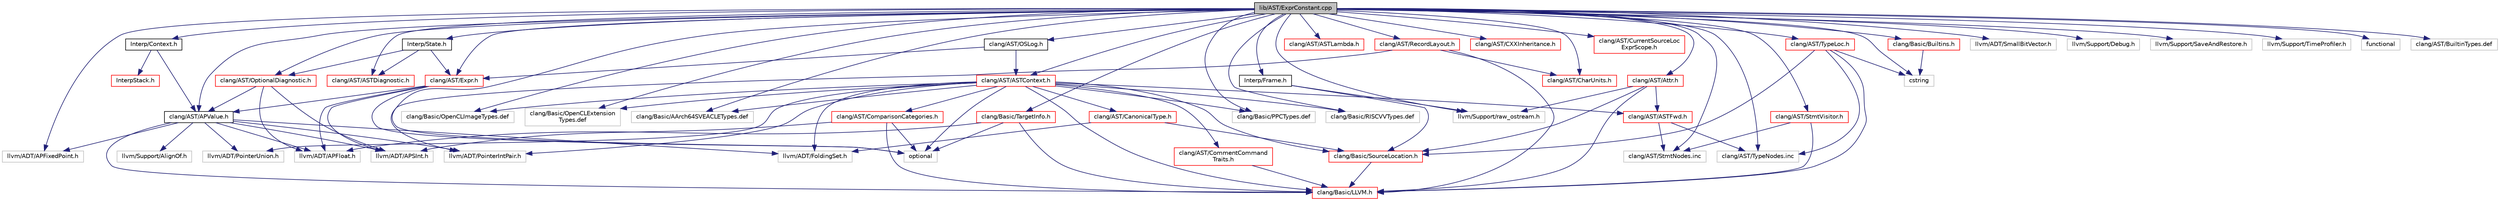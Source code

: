 digraph "lib/AST/ExprConstant.cpp"
{
 // LATEX_PDF_SIZE
  bgcolor="transparent";
  edge [fontname="Helvetica",fontsize="10",labelfontname="Helvetica",labelfontsize="10"];
  node [fontname="Helvetica",fontsize="10",shape=record];
  Node1 [label="lib/AST/ExprConstant.cpp",height=0.2,width=0.4,color="black", fillcolor="grey75", style="filled", fontcolor="black",tooltip=" "];
  Node1 -> Node2 [color="midnightblue",fontsize="10",style="solid",fontname="Helvetica"];
  Node2 [label="Interp/Context.h",height=0.2,width=0.4,color="black",URL="$Context_8h.html",tooltip=" "];
  Node2 -> Node3 [color="midnightblue",fontsize="10",style="solid",fontname="Helvetica"];
  Node3 [label="InterpStack.h",height=0.2,width=0.4,color="red",URL="$InterpStack_8h.html",tooltip=" "];
  Node2 -> Node16 [color="midnightblue",fontsize="10",style="solid",fontname="Helvetica"];
  Node16 [label="clang/AST/APValue.h",height=0.2,width=0.4,color="black",URL="$APValue_8h.html",tooltip=" "];
  Node16 -> Node7 [color="midnightblue",fontsize="10",style="solid",fontname="Helvetica"];
  Node7 [label="clang/Basic/LLVM.h",height=0.2,width=0.4,color="red",URL="$LLVM_8h.html",tooltip=" "];
  Node16 -> Node17 [color="midnightblue",fontsize="10",style="solid",fontname="Helvetica"];
  Node17 [label="llvm/ADT/APFixedPoint.h",height=0.2,width=0.4,color="grey75",tooltip=" "];
  Node16 -> Node18 [color="midnightblue",fontsize="10",style="solid",fontname="Helvetica"];
  Node18 [label="llvm/ADT/APFloat.h",height=0.2,width=0.4,color="grey75",tooltip=" "];
  Node16 -> Node10 [color="midnightblue",fontsize="10",style="solid",fontname="Helvetica"];
  Node10 [label="llvm/ADT/APSInt.h",height=0.2,width=0.4,color="grey75",tooltip=" "];
  Node16 -> Node19 [color="midnightblue",fontsize="10",style="solid",fontname="Helvetica"];
  Node19 [label="llvm/ADT/FoldingSet.h",height=0.2,width=0.4,color="grey75",tooltip=" "];
  Node16 -> Node20 [color="midnightblue",fontsize="10",style="solid",fontname="Helvetica"];
  Node20 [label="llvm/ADT/PointerIntPair.h",height=0.2,width=0.4,color="grey75",tooltip=" "];
  Node16 -> Node21 [color="midnightblue",fontsize="10",style="solid",fontname="Helvetica"];
  Node21 [label="llvm/ADT/PointerUnion.h",height=0.2,width=0.4,color="grey75",tooltip=" "];
  Node16 -> Node22 [color="midnightblue",fontsize="10",style="solid",fontname="Helvetica"];
  Node22 [label="llvm/Support/AlignOf.h",height=0.2,width=0.4,color="grey75",tooltip=" "];
  Node1 -> Node30 [color="midnightblue",fontsize="10",style="solid",fontname="Helvetica"];
  Node30 [label="Interp/Frame.h",height=0.2,width=0.4,color="black",URL="$Frame_8h.html",tooltip=" "];
  Node30 -> Node31 [color="midnightblue",fontsize="10",style="solid",fontname="Helvetica"];
  Node31 [label="clang/Basic/SourceLocation.h",height=0.2,width=0.4,color="red",URL="$SourceLocation_8h.html",tooltip=" "];
  Node31 -> Node7 [color="midnightblue",fontsize="10",style="solid",fontname="Helvetica"];
  Node30 -> Node24 [color="midnightblue",fontsize="10",style="solid",fontname="Helvetica"];
  Node24 [label="llvm/Support/raw_ostream.h",height=0.2,width=0.4,color="grey75",tooltip=" "];
  Node1 -> Node35 [color="midnightblue",fontsize="10",style="solid",fontname="Helvetica"];
  Node35 [label="Interp/State.h",height=0.2,width=0.4,color="black",URL="$State_8h.html",tooltip=" "];
  Node35 -> Node36 [color="midnightblue",fontsize="10",style="solid",fontname="Helvetica"];
  Node36 [label="clang/AST/ASTDiagnostic.h",height=0.2,width=0.4,color="red",URL="$ASTDiagnostic_8h.html",tooltip=" "];
  Node35 -> Node84 [color="midnightblue",fontsize="10",style="solid",fontname="Helvetica"];
  Node84 [label="clang/AST/Expr.h",height=0.2,width=0.4,color="red",URL="$Expr_8h.html",tooltip=" "];
  Node84 -> Node16 [color="midnightblue",fontsize="10",style="solid",fontname="Helvetica"];
  Node84 -> Node18 [color="midnightblue",fontsize="10",style="solid",fontname="Helvetica"];
  Node84 -> Node10 [color="midnightblue",fontsize="10",style="solid",fontname="Helvetica"];
  Node84 -> Node14 [color="midnightblue",fontsize="10",style="solid",fontname="Helvetica"];
  Node14 [label="optional",height=0.2,width=0.4,color="grey75",tooltip=" "];
  Node35 -> Node143 [color="midnightblue",fontsize="10",style="solid",fontname="Helvetica"];
  Node143 [label="clang/AST/OptionalDiagnostic.h",height=0.2,width=0.4,color="red",URL="$OptionalDiagnostic_8h.html",tooltip=" "];
  Node143 -> Node16 [color="midnightblue",fontsize="10",style="solid",fontname="Helvetica"];
  Node143 -> Node18 [color="midnightblue",fontsize="10",style="solid",fontname="Helvetica"];
  Node143 -> Node10 [color="midnightblue",fontsize="10",style="solid",fontname="Helvetica"];
  Node1 -> Node16 [color="midnightblue",fontsize="10",style="solid",fontname="Helvetica"];
  Node1 -> Node144 [color="midnightblue",fontsize="10",style="solid",fontname="Helvetica"];
  Node144 [label="clang/AST/ASTContext.h",height=0.2,width=0.4,color="red",URL="$ASTContext_8h.html",tooltip=" "];
  Node144 -> Node145 [color="midnightblue",fontsize="10",style="solid",fontname="Helvetica"];
  Node145 [label="clang/AST/ASTFwd.h",height=0.2,width=0.4,color="red",URL="$ASTFwd_8h.html",tooltip=" "];
  Node145 -> Node136 [color="midnightblue",fontsize="10",style="solid",fontname="Helvetica"];
  Node136 [label="clang/AST/StmtNodes.inc",height=0.2,width=0.4,color="grey75",tooltip=" "];
  Node145 -> Node76 [color="midnightblue",fontsize="10",style="solid",fontname="Helvetica"];
  Node76 [label="clang/AST/TypeNodes.inc",height=0.2,width=0.4,color="grey75",tooltip=" "];
  Node144 -> Node147 [color="midnightblue",fontsize="10",style="solid",fontname="Helvetica"];
  Node147 [label="clang/AST/CanonicalType.h",height=0.2,width=0.4,color="red",URL="$CanonicalType_8h.html",tooltip=" "];
  Node147 -> Node31 [color="midnightblue",fontsize="10",style="solid",fontname="Helvetica"];
  Node147 -> Node19 [color="midnightblue",fontsize="10",style="solid",fontname="Helvetica"];
  Node144 -> Node148 [color="midnightblue",fontsize="10",style="solid",fontname="Helvetica"];
  Node148 [label="clang/AST/CommentCommand\lTraits.h",height=0.2,width=0.4,color="red",URL="$CommentCommandTraits_8h.html",tooltip=" "];
  Node148 -> Node7 [color="midnightblue",fontsize="10",style="solid",fontname="Helvetica"];
  Node144 -> Node6 [color="midnightblue",fontsize="10",style="solid",fontname="Helvetica"];
  Node6 [label="clang/AST/ComparisonCategories.h",height=0.2,width=0.4,color="red",URL="$ComparisonCategories_8h.html",tooltip=" "];
  Node6 -> Node7 [color="midnightblue",fontsize="10",style="solid",fontname="Helvetica"];
  Node6 -> Node10 [color="midnightblue",fontsize="10",style="solid",fontname="Helvetica"];
  Node6 -> Node14 [color="midnightblue",fontsize="10",style="solid",fontname="Helvetica"];
  Node144 -> Node7 [color="midnightblue",fontsize="10",style="solid",fontname="Helvetica"];
  Node144 -> Node31 [color="midnightblue",fontsize="10",style="solid",fontname="Helvetica"];
  Node144 -> Node19 [color="midnightblue",fontsize="10",style="solid",fontname="Helvetica"];
  Node144 -> Node20 [color="midnightblue",fontsize="10",style="solid",fontname="Helvetica"];
  Node144 -> Node21 [color="midnightblue",fontsize="10",style="solid",fontname="Helvetica"];
  Node144 -> Node14 [color="midnightblue",fontsize="10",style="solid",fontname="Helvetica"];
  Node144 -> Node53 [color="midnightblue",fontsize="10",style="solid",fontname="Helvetica"];
  Node53 [label="clang/Basic/OpenCLImageTypes.def",height=0.2,width=0.4,color="grey75",tooltip=" "];
  Node144 -> Node77 [color="midnightblue",fontsize="10",style="solid",fontname="Helvetica"];
  Node77 [label="clang/Basic/OpenCLExtension\lTypes.def",height=0.2,width=0.4,color="grey75",tooltip=" "];
  Node144 -> Node78 [color="midnightblue",fontsize="10",style="solid",fontname="Helvetica"];
  Node78 [label="clang/Basic/AArch64SVEACLETypes.def",height=0.2,width=0.4,color="grey75",tooltip=" "];
  Node144 -> Node79 [color="midnightblue",fontsize="10",style="solid",fontname="Helvetica"];
  Node79 [label="clang/Basic/PPCTypes.def",height=0.2,width=0.4,color="grey75",tooltip=" "];
  Node144 -> Node80 [color="midnightblue",fontsize="10",style="solid",fontname="Helvetica"];
  Node80 [label="clang/Basic/RISCVVTypes.def",height=0.2,width=0.4,color="grey75",tooltip=" "];
  Node1 -> Node36 [color="midnightblue",fontsize="10",style="solid",fontname="Helvetica"];
  Node1 -> Node166 [color="midnightblue",fontsize="10",style="solid",fontname="Helvetica"];
  Node166 [label="clang/AST/ASTLambda.h",height=0.2,width=0.4,color="red",URL="$ASTLambda_8h.html",tooltip=" "];
  Node1 -> Node177 [color="midnightblue",fontsize="10",style="solid",fontname="Helvetica"];
  Node177 [label="clang/AST/Attr.h",height=0.2,width=0.4,color="red",URL="$Attr_8h.html",tooltip=" "];
  Node177 -> Node145 [color="midnightblue",fontsize="10",style="solid",fontname="Helvetica"];
  Node177 -> Node7 [color="midnightblue",fontsize="10",style="solid",fontname="Helvetica"];
  Node177 -> Node31 [color="midnightblue",fontsize="10",style="solid",fontname="Helvetica"];
  Node177 -> Node24 [color="midnightblue",fontsize="10",style="solid",fontname="Helvetica"];
  Node1 -> Node184 [color="midnightblue",fontsize="10",style="solid",fontname="Helvetica"];
  Node184 [label="clang/AST/CXXInheritance.h",height=0.2,width=0.4,color="red",URL="$CXXInheritance_8h.html",tooltip=" "];
  Node1 -> Node110 [color="midnightblue",fontsize="10",style="solid",fontname="Helvetica"];
  Node110 [label="clang/AST/CharUnits.h",height=0.2,width=0.4,color="red",URL="$CharUnits_8h.html",tooltip=" "];
  Node1 -> Node188 [color="midnightblue",fontsize="10",style="solid",fontname="Helvetica"];
  Node188 [label="clang/AST/CurrentSourceLoc\lExprScope.h",height=0.2,width=0.4,color="red",URL="$CurrentSourceLocExprScope_8h.html",tooltip=" "];
  Node1 -> Node84 [color="midnightblue",fontsize="10",style="solid",fontname="Helvetica"];
  Node1 -> Node189 [color="midnightblue",fontsize="10",style="solid",fontname="Helvetica"];
  Node189 [label="clang/AST/OSLog.h",height=0.2,width=0.4,color="black",URL="$OSLog_8h.html",tooltip=" "];
  Node189 -> Node144 [color="midnightblue",fontsize="10",style="solid",fontname="Helvetica"];
  Node189 -> Node84 [color="midnightblue",fontsize="10",style="solid",fontname="Helvetica"];
  Node1 -> Node143 [color="midnightblue",fontsize="10",style="solid",fontname="Helvetica"];
  Node1 -> Node190 [color="midnightblue",fontsize="10",style="solid",fontname="Helvetica"];
  Node190 [label="clang/AST/RecordLayout.h",height=0.2,width=0.4,color="red",URL="$RecordLayout_8h.html",tooltip=" "];
  Node190 -> Node110 [color="midnightblue",fontsize="10",style="solid",fontname="Helvetica"];
  Node190 -> Node7 [color="midnightblue",fontsize="10",style="solid",fontname="Helvetica"];
  Node190 -> Node20 [color="midnightblue",fontsize="10",style="solid",fontname="Helvetica"];
  Node1 -> Node191 [color="midnightblue",fontsize="10",style="solid",fontname="Helvetica"];
  Node191 [label="clang/AST/StmtVisitor.h",height=0.2,width=0.4,color="red",URL="$StmtVisitor_8h.html",tooltip=" "];
  Node191 -> Node7 [color="midnightblue",fontsize="10",style="solid",fontname="Helvetica"];
  Node191 -> Node136 [color="midnightblue",fontsize="10",style="solid",fontname="Helvetica"];
  Node1 -> Node172 [color="midnightblue",fontsize="10",style="solid",fontname="Helvetica"];
  Node172 [label="clang/AST/TypeLoc.h",height=0.2,width=0.4,color="red",URL="$TypeLoc_8h.html",tooltip=" "];
  Node172 -> Node7 [color="midnightblue",fontsize="10",style="solid",fontname="Helvetica"];
  Node172 -> Node31 [color="midnightblue",fontsize="10",style="solid",fontname="Helvetica"];
  Node172 -> Node75 [color="midnightblue",fontsize="10",style="solid",fontname="Helvetica"];
  Node75 [label="cstring",height=0.2,width=0.4,color="grey75",tooltip=" "];
  Node172 -> Node76 [color="midnightblue",fontsize="10",style="solid",fontname="Helvetica"];
  Node1 -> Node206 [color="midnightblue",fontsize="10",style="solid",fontname="Helvetica"];
  Node206 [label="clang/Basic/Builtins.h",height=0.2,width=0.4,color="red",URL="$Builtins_8h.html",tooltip=" "];
  Node206 -> Node75 [color="midnightblue",fontsize="10",style="solid",fontname="Helvetica"];
  Node1 -> Node208 [color="midnightblue",fontsize="10",style="solid",fontname="Helvetica"];
  Node208 [label="clang/Basic/TargetInfo.h",height=0.2,width=0.4,color="red",URL="$include_2clang_2Basic_2TargetInfo_8h.html",tooltip=" "];
  Node208 -> Node7 [color="midnightblue",fontsize="10",style="solid",fontname="Helvetica"];
  Node208 -> Node18 [color="midnightblue",fontsize="10",style="solid",fontname="Helvetica"];
  Node208 -> Node14 [color="midnightblue",fontsize="10",style="solid",fontname="Helvetica"];
  Node1 -> Node17 [color="midnightblue",fontsize="10",style="solid",fontname="Helvetica"];
  Node1 -> Node215 [color="midnightblue",fontsize="10",style="solid",fontname="Helvetica"];
  Node215 [label="llvm/ADT/SmallBitVector.h",height=0.2,width=0.4,color="grey75",tooltip=" "];
  Node1 -> Node216 [color="midnightblue",fontsize="10",style="solid",fontname="Helvetica"];
  Node216 [label="llvm/Support/Debug.h",height=0.2,width=0.4,color="grey75",tooltip=" "];
  Node1 -> Node217 [color="midnightblue",fontsize="10",style="solid",fontname="Helvetica"];
  Node217 [label="llvm/Support/SaveAndRestore.h",height=0.2,width=0.4,color="grey75",tooltip=" "];
  Node1 -> Node218 [color="midnightblue",fontsize="10",style="solid",fontname="Helvetica"];
  Node218 [label="llvm/Support/TimeProfiler.h",height=0.2,width=0.4,color="grey75",tooltip=" "];
  Node1 -> Node24 [color="midnightblue",fontsize="10",style="solid",fontname="Helvetica"];
  Node1 -> Node75 [color="midnightblue",fontsize="10",style="solid",fontname="Helvetica"];
  Node1 -> Node186 [color="midnightblue",fontsize="10",style="solid",fontname="Helvetica"];
  Node186 [label="functional",height=0.2,width=0.4,color="grey75",tooltip=" "];
  Node1 -> Node14 [color="midnightblue",fontsize="10",style="solid",fontname="Helvetica"];
  Node1 -> Node76 [color="midnightblue",fontsize="10",style="solid",fontname="Helvetica"];
  Node1 -> Node81 [color="midnightblue",fontsize="10",style="solid",fontname="Helvetica"];
  Node81 [label="clang/AST/BuiltinTypes.def",height=0.2,width=0.4,color="grey75",tooltip=" "];
  Node1 -> Node53 [color="midnightblue",fontsize="10",style="solid",fontname="Helvetica"];
  Node1 -> Node77 [color="midnightblue",fontsize="10",style="solid",fontname="Helvetica"];
  Node1 -> Node78 [color="midnightblue",fontsize="10",style="solid",fontname="Helvetica"];
  Node1 -> Node79 [color="midnightblue",fontsize="10",style="solid",fontname="Helvetica"];
  Node1 -> Node80 [color="midnightblue",fontsize="10",style="solid",fontname="Helvetica"];
  Node1 -> Node136 [color="midnightblue",fontsize="10",style="solid",fontname="Helvetica"];
}
